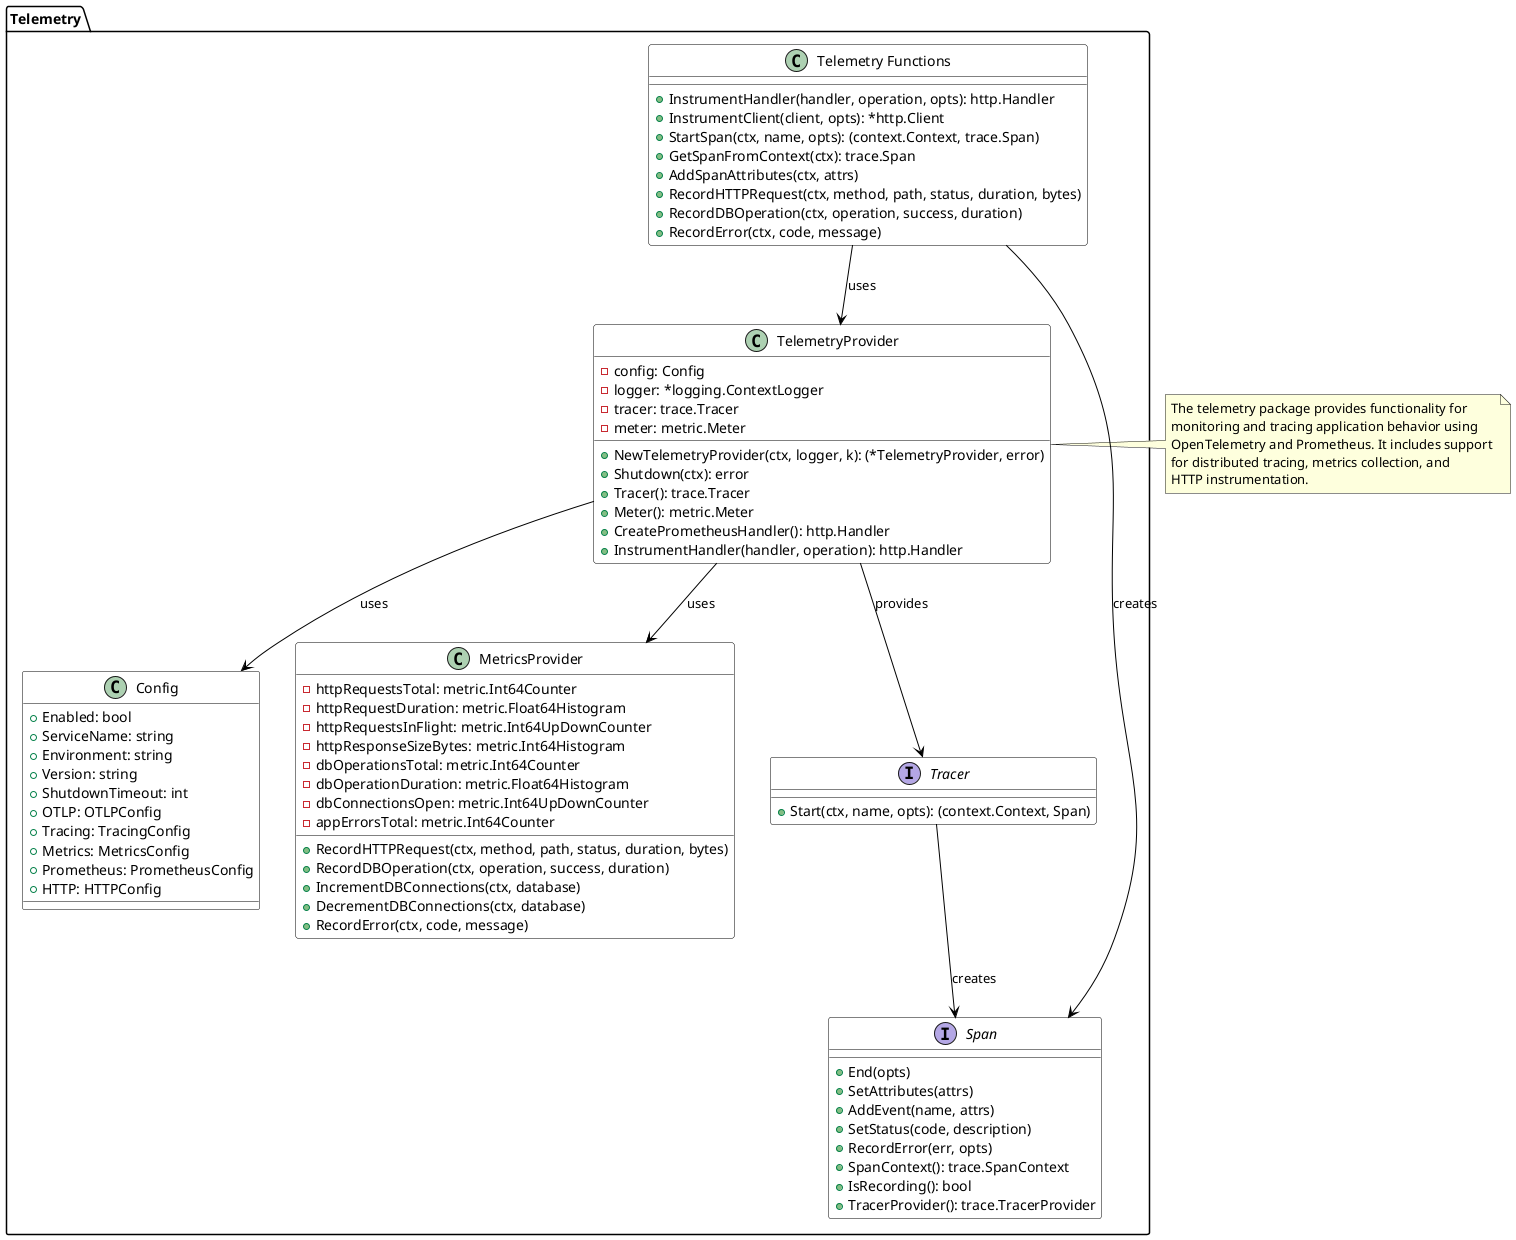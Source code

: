 @startuml Telemetry Component

skinparam componentStyle uml2
skinparam class {
  BackgroundColor White
  BorderColor Black
  ArrowColor Black
}

package "Telemetry" {
  class "TelemetryProvider" as TelemetryProvider {
    - config: Config
    - logger: *logging.ContextLogger
    - tracer: trace.Tracer
    - meter: metric.Meter
    + NewTelemetryProvider(ctx, logger, k): (*TelemetryProvider, error)
    + Shutdown(ctx): error
    + Tracer(): trace.Tracer
    + Meter(): metric.Meter
    + CreatePrometheusHandler(): http.Handler
    + InstrumentHandler(handler, operation): http.Handler
  }

  class "Config" as Config {
    + Enabled: bool
    + ServiceName: string
    + Environment: string
    + Version: string
    + ShutdownTimeout: int
    + OTLP: OTLPConfig
    + Tracing: TracingConfig
    + Metrics: MetricsConfig
    + Prometheus: PrometheusConfig
    + HTTP: HTTPConfig
  }

  class "MetricsProvider" as MetricsProvider {
    - httpRequestsTotal: metric.Int64Counter
    - httpRequestDuration: metric.Float64Histogram
    - httpRequestsInFlight: metric.Int64UpDownCounter
    - httpResponseSizeBytes: metric.Int64Histogram
    - dbOperationsTotal: metric.Int64Counter
    - dbOperationDuration: metric.Float64Histogram
    - dbConnectionsOpen: metric.Int64UpDownCounter
    - appErrorsTotal: metric.Int64Counter
    + RecordHTTPRequest(ctx, method, path, status, duration, bytes)
    + RecordDBOperation(ctx, operation, success, duration)
    + IncrementDBConnections(ctx, database)
    + DecrementDBConnections(ctx, database)
    + RecordError(ctx, code, message)
  }

  interface "Tracer" as Tracer {
    + Start(ctx, name, opts): (context.Context, Span)
  }

  interface "Span" as Span {
    + End(opts)
    + SetAttributes(attrs)
    + AddEvent(name, attrs)
    + SetStatus(code, description)
    + RecordError(err, opts)
    + SpanContext(): trace.SpanContext
    + IsRecording(): bool
    + TracerProvider(): trace.TracerProvider
  }

  class "Telemetry Functions" as TelemetryFunctions {
    + InstrumentHandler(handler, operation, opts): http.Handler
    + InstrumentClient(client, opts): *http.Client
    + StartSpan(ctx, name, opts): (context.Context, trace.Span)
    + GetSpanFromContext(ctx): trace.Span
    + AddSpanAttributes(ctx, attrs)
    + RecordHTTPRequest(ctx, method, path, status, duration, bytes)
    + RecordDBOperation(ctx, operation, success, duration)
    + RecordError(ctx, code, message)
  }
}

TelemetryProvider --> Config: uses
TelemetryProvider --> Tracer: provides
TelemetryProvider --> MetricsProvider: uses
TelemetryFunctions --> TelemetryProvider: uses
TelemetryFunctions --> Span: creates
Tracer --> Span: creates

note right of TelemetryProvider
  The telemetry package provides functionality for 
  monitoring and tracing application behavior using 
  OpenTelemetry and Prometheus. It includes support 
  for distributed tracing, metrics collection, and 
  HTTP instrumentation.
end note

@enduml
